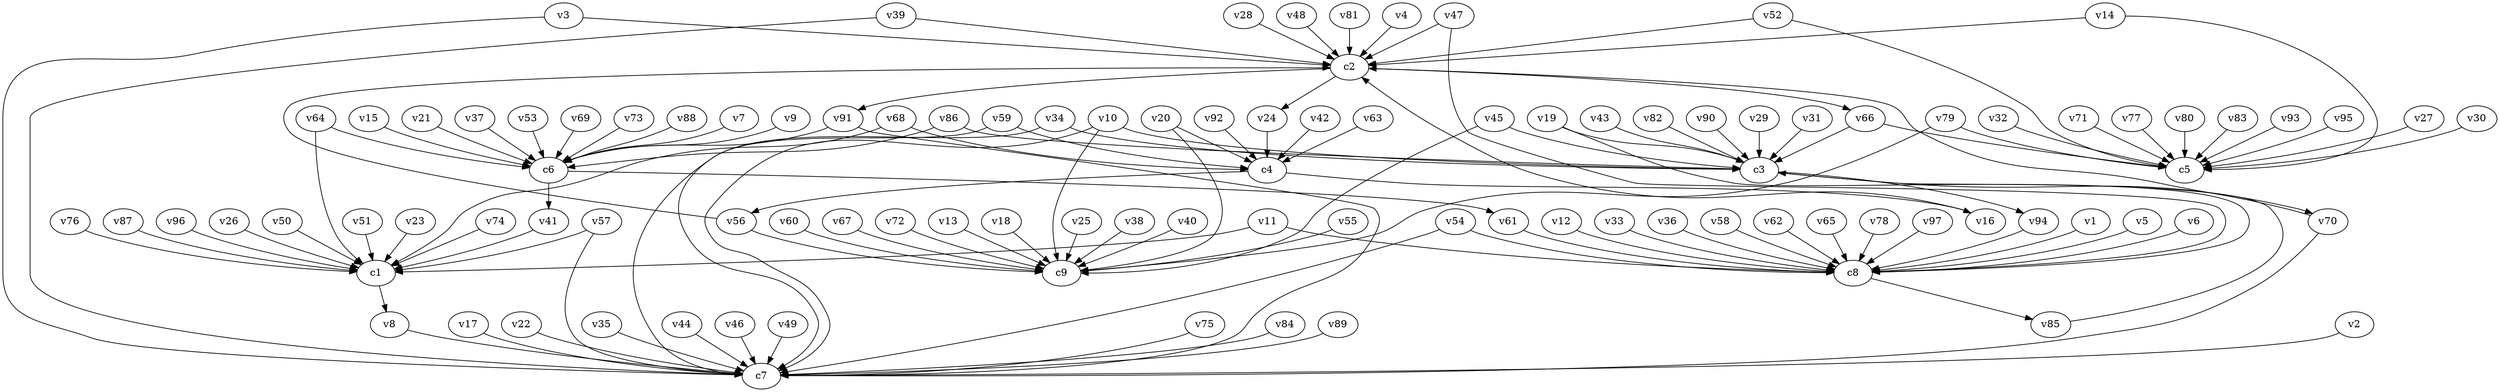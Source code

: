 strict digraph  {
c1;
c2;
c3;
c4;
c5;
c6;
c7;
c8;
c9;
v1;
v2;
v3;
v4;
v5;
v6;
v7;
v8;
v9;
v10;
v11;
v12;
v13;
v14;
v15;
v16;
v17;
v18;
v19;
v20;
v21;
v22;
v23;
v24;
v25;
v26;
v27;
v28;
v29;
v30;
v31;
v32;
v33;
v34;
v35;
v36;
v37;
v38;
v39;
v40;
v41;
v42;
v43;
v44;
v45;
v46;
v47;
v48;
v49;
v50;
v51;
v52;
v53;
v54;
v55;
v56;
v57;
v58;
v59;
v60;
v61;
v62;
v63;
v64;
v65;
v66;
v67;
v68;
v69;
v70;
v71;
v72;
v73;
v74;
v75;
v76;
v77;
v78;
v79;
v80;
v81;
v82;
v83;
v84;
v85;
v86;
v87;
v88;
v89;
v90;
v91;
v92;
v93;
v94;
v95;
v96;
v97;
c1 -> v8  [weight=1];
c2 -> v24  [weight=1];
c2 -> v66  [weight=1];
c2 -> v91  [weight=1];
c3 -> v94  [weight=1];
c3 -> v70  [weight=1];
c4 -> v16  [weight=1];
c4 -> v56  [weight=1];
c6 -> v41  [weight=1];
c6 -> v61  [weight=1];
c8 -> v85  [weight=1];
v1 -> c8  [weight=1];
v2 -> c7  [weight=1];
v3 -> c7  [weight=1];
v3 -> c2  [weight=1];
v4 -> c2  [weight=1];
v5 -> c8  [weight=1];
v6 -> c8  [weight=1];
v7 -> c6  [weight=1];
v8 -> c7  [weight=1];
v9 -> c6  [weight=1];
v10 -> c7  [weight=1];
v10 -> c3  [weight=1];
v10 -> c9  [weight=1];
v11 -> c1  [weight=1];
v11 -> c8  [weight=1];
v12 -> c8  [weight=1];
v13 -> c9  [weight=1];
v14 -> c2  [weight=1];
v14 -> c5  [weight=1];
v15 -> c6  [weight=1];
v16 -> c2  [weight=1];
v17 -> c7  [weight=1];
v18 -> c9  [weight=1];
v19 -> c3  [weight=1];
v19 -> c8  [weight=1];
v20 -> c9  [weight=1];
v20 -> c4  [weight=1];
v21 -> c6  [weight=1];
v22 -> c7  [weight=1];
v23 -> c1  [weight=1];
v24 -> c4  [weight=1];
v25 -> c9  [weight=1];
v26 -> c1  [weight=1];
v27 -> c5  [weight=1];
v28 -> c2  [weight=1];
v29 -> c3  [weight=1];
v30 -> c5  [weight=1];
v31 -> c3  [weight=1];
v32 -> c5  [weight=1];
v33 -> c8  [weight=1];
v34 -> c7  [weight=1];
v34 -> c3  [weight=1];
v35 -> c7  [weight=1];
v36 -> c8  [weight=1];
v37 -> c6  [weight=1];
v38 -> c9  [weight=1];
v39 -> c2  [weight=1];
v39 -> c7  [weight=1];
v40 -> c9  [weight=1];
v41 -> c1  [weight=1];
v42 -> c4  [weight=1];
v43 -> c3  [weight=1];
v44 -> c7  [weight=1];
v45 -> c3  [weight=1];
v45 -> c9  [weight=1];
v46 -> c7  [weight=1];
v47 -> c8  [weight=1];
v47 -> c2  [weight=1];
v48 -> c2  [weight=1];
v49 -> c7  [weight=1];
v50 -> c1  [weight=1];
v51 -> c1  [weight=1];
v52 -> c5  [weight=1];
v52 -> c2  [weight=1];
v53 -> c6  [weight=1];
v54 -> c8  [weight=1];
v54 -> c7  [weight=1];
v55 -> c9  [weight=1];
v56 -> c2  [weight=1];
v56 -> c9  [weight=1];
v57 -> c7  [weight=1];
v57 -> c1  [weight=1];
v58 -> c8  [weight=1];
v59 -> c7  [weight=1];
v59 -> c4  [weight=1];
v60 -> c9  [weight=1];
v61 -> c8  [weight=1];
v62 -> c8  [weight=1];
v63 -> c4  [weight=1];
v64 -> c1  [weight=1];
v64 -> c6  [weight=1];
v65 -> c8  [weight=1];
v66 -> c3  [weight=1];
v66 -> c5  [weight=1];
v67 -> c9  [weight=1];
v68 -> c1  [weight=1];
v68 -> c4  [weight=1];
v69 -> c6  [weight=1];
v70 -> c7  [weight=1];
v70 -> c2  [weight=1];
v71 -> c5  [weight=1];
v72 -> c9  [weight=1];
v73 -> c6  [weight=1];
v74 -> c1  [weight=1];
v75 -> c7  [weight=1];
v76 -> c1  [weight=1];
v77 -> c5  [weight=1];
v78 -> c8  [weight=1];
v79 -> c9  [weight=1];
v79 -> c5  [weight=1];
v80 -> c5  [weight=1];
v81 -> c2  [weight=1];
v82 -> c3  [weight=1];
v83 -> c5  [weight=1];
v84 -> c7  [weight=1];
v85 -> c3  [weight=1];
v86 -> c6  [weight=1];
v86 -> c3  [weight=1];
v87 -> c1  [weight=1];
v88 -> c6  [weight=1];
v89 -> c7  [weight=1];
v90 -> c3  [weight=1];
v91 -> c6  [weight=1];
v91 -> c7  [weight=1];
v92 -> c4  [weight=1];
v93 -> c5  [weight=1];
v94 -> c8  [weight=1];
v95 -> c5  [weight=1];
v96 -> c1  [weight=1];
v97 -> c8  [weight=1];
}
